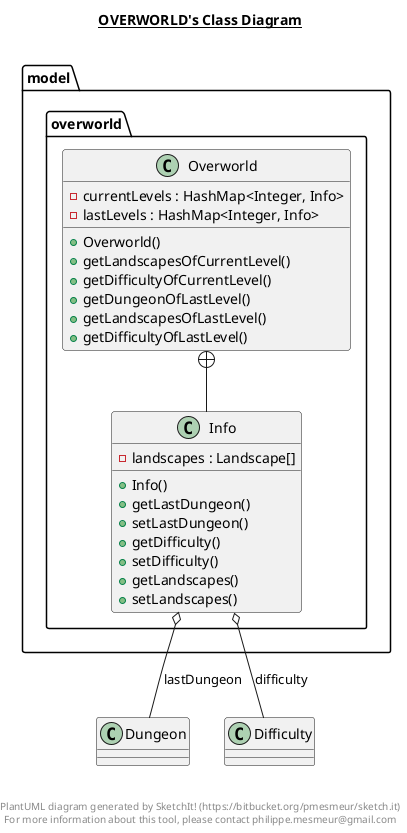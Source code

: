 @startuml

title __OVERWORLD's Class Diagram__\n

  package model.overworld {
    class Overworld {
        - currentLevels : HashMap<Integer, Info>
        - lastLevels : HashMap<Integer, Info>
        + Overworld()
        + getLandscapesOfCurrentLevel()
        + getDifficultyOfCurrentLevel()
        + getDungeonOfLastLevel()
        + getLandscapesOfLastLevel()
        + getDifficultyOfLastLevel()
    }
  }
  

  package model.overworld {
    class Info {
        - landscapes : Landscape[]
        + Info()
        + getLastDungeon()
        + setLastDungeon()
        + getDifficulty()
        + setDifficulty()
        + getLandscapes()
        + setLandscapes()
    }
  }
  

  Overworld +-down- Info
  Info o-- Dungeon : lastDungeon
  Info o-- Difficulty : difficulty


right footer


PlantUML diagram generated by SketchIt! (https://bitbucket.org/pmesmeur/sketch.it)
For more information about this tool, please contact philippe.mesmeur@gmail.com
endfooter

@enduml

